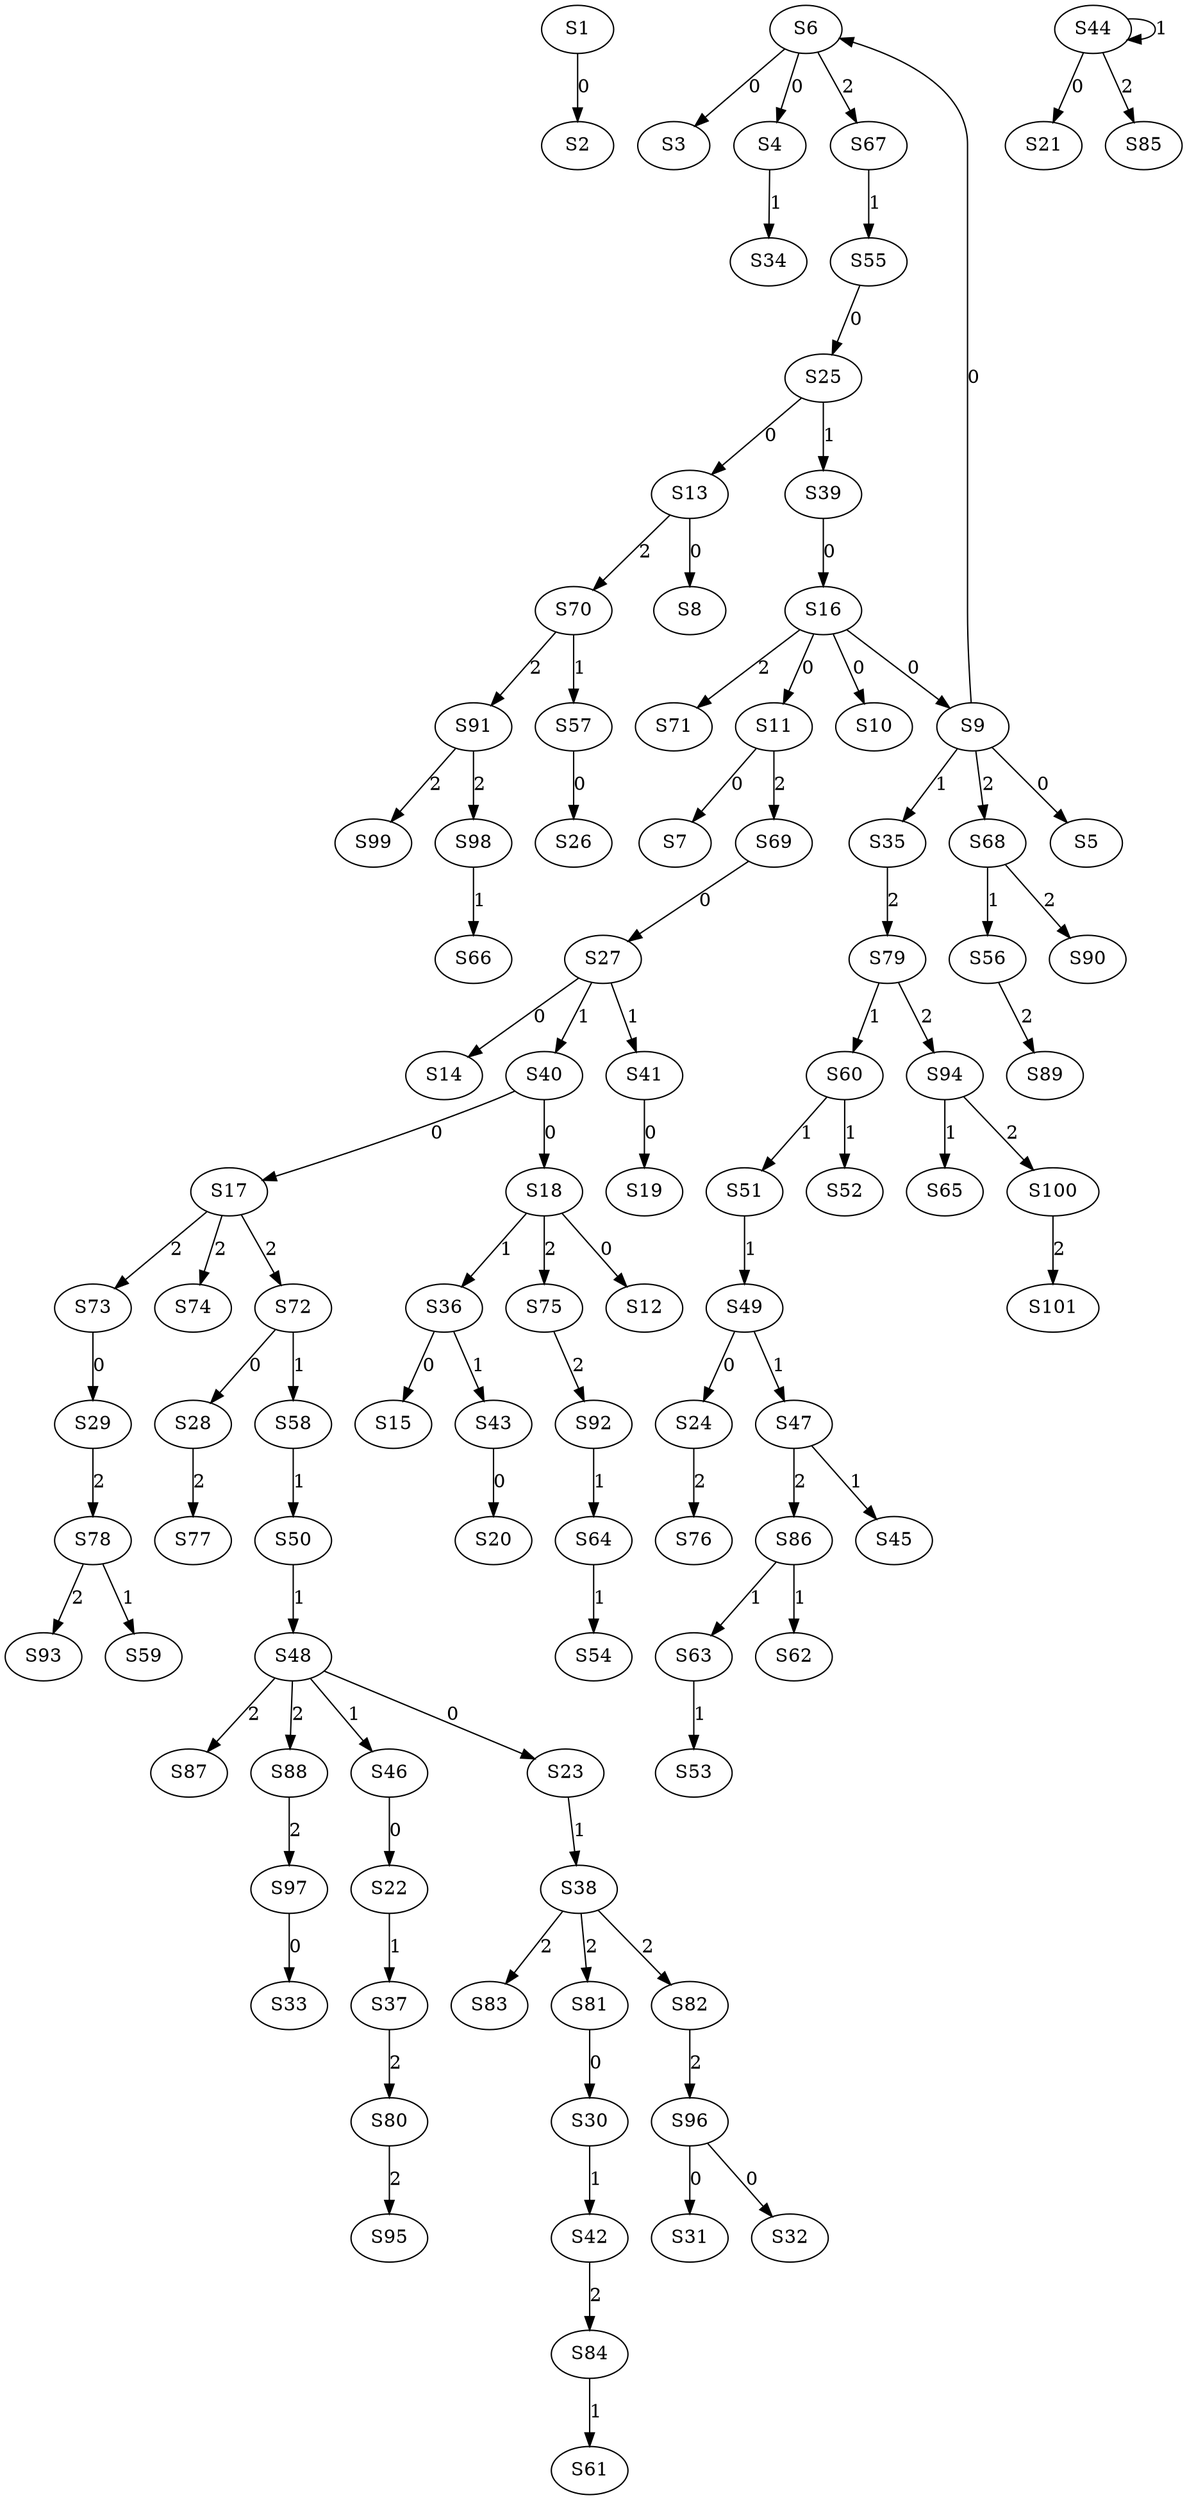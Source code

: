strict digraph {
	S1 -> S2 [ label = 0 ];
	S6 -> S3 [ label = 0 ];
	S6 -> S4 [ label = 0 ];
	S9 -> S5 [ label = 0 ];
	S9 -> S6 [ label = 0 ];
	S11 -> S7 [ label = 0 ];
	S13 -> S8 [ label = 0 ];
	S16 -> S9 [ label = 0 ];
	S16 -> S10 [ label = 0 ];
	S16 -> S11 [ label = 0 ];
	S18 -> S12 [ label = 0 ];
	S25 -> S13 [ label = 0 ];
	S27 -> S14 [ label = 0 ];
	S36 -> S15 [ label = 0 ];
	S39 -> S16 [ label = 0 ];
	S40 -> S17 [ label = 0 ];
	S40 -> S18 [ label = 0 ];
	S41 -> S19 [ label = 0 ];
	S43 -> S20 [ label = 0 ];
	S44 -> S21 [ label = 0 ];
	S46 -> S22 [ label = 0 ];
	S48 -> S23 [ label = 0 ];
	S49 -> S24 [ label = 0 ];
	S55 -> S25 [ label = 0 ];
	S57 -> S26 [ label = 0 ];
	S69 -> S27 [ label = 0 ];
	S72 -> S28 [ label = 0 ];
	S73 -> S29 [ label = 0 ];
	S81 -> S30 [ label = 0 ];
	S96 -> S31 [ label = 0 ];
	S96 -> S32 [ label = 0 ];
	S97 -> S33 [ label = 0 ];
	S4 -> S34 [ label = 1 ];
	S9 -> S35 [ label = 1 ];
	S18 -> S36 [ label = 1 ];
	S22 -> S37 [ label = 1 ];
	S23 -> S38 [ label = 1 ];
	S25 -> S39 [ label = 1 ];
	S27 -> S40 [ label = 1 ];
	S27 -> S41 [ label = 1 ];
	S30 -> S42 [ label = 1 ];
	S36 -> S43 [ label = 1 ];
	S44 -> S44 [ label = 1 ];
	S47 -> S45 [ label = 1 ];
	S48 -> S46 [ label = 1 ];
	S49 -> S47 [ label = 1 ];
	S50 -> S48 [ label = 1 ];
	S51 -> S49 [ label = 1 ];
	S58 -> S50 [ label = 1 ];
	S60 -> S51 [ label = 1 ];
	S60 -> S52 [ label = 1 ];
	S63 -> S53 [ label = 1 ];
	S64 -> S54 [ label = 1 ];
	S67 -> S55 [ label = 1 ];
	S68 -> S56 [ label = 1 ];
	S70 -> S57 [ label = 1 ];
	S72 -> S58 [ label = 1 ];
	S78 -> S59 [ label = 1 ];
	S79 -> S60 [ label = 1 ];
	S84 -> S61 [ label = 1 ];
	S86 -> S62 [ label = 1 ];
	S86 -> S63 [ label = 1 ];
	S92 -> S64 [ label = 1 ];
	S94 -> S65 [ label = 1 ];
	S98 -> S66 [ label = 1 ];
	S6 -> S67 [ label = 2 ];
	S9 -> S68 [ label = 2 ];
	S11 -> S69 [ label = 2 ];
	S13 -> S70 [ label = 2 ];
	S16 -> S71 [ label = 2 ];
	S17 -> S72 [ label = 2 ];
	S17 -> S73 [ label = 2 ];
	S17 -> S74 [ label = 2 ];
	S18 -> S75 [ label = 2 ];
	S24 -> S76 [ label = 2 ];
	S28 -> S77 [ label = 2 ];
	S29 -> S78 [ label = 2 ];
	S35 -> S79 [ label = 2 ];
	S37 -> S80 [ label = 2 ];
	S38 -> S81 [ label = 2 ];
	S38 -> S82 [ label = 2 ];
	S38 -> S83 [ label = 2 ];
	S42 -> S84 [ label = 2 ];
	S44 -> S85 [ label = 2 ];
	S47 -> S86 [ label = 2 ];
	S48 -> S87 [ label = 2 ];
	S48 -> S88 [ label = 2 ];
	S56 -> S89 [ label = 2 ];
	S68 -> S90 [ label = 2 ];
	S70 -> S91 [ label = 2 ];
	S75 -> S92 [ label = 2 ];
	S78 -> S93 [ label = 2 ];
	S79 -> S94 [ label = 2 ];
	S80 -> S95 [ label = 2 ];
	S82 -> S96 [ label = 2 ];
	S88 -> S97 [ label = 2 ];
	S91 -> S98 [ label = 2 ];
	S91 -> S99 [ label = 2 ];
	S94 -> S100 [ label = 2 ];
	S100 -> S101 [ label = 2 ];
}